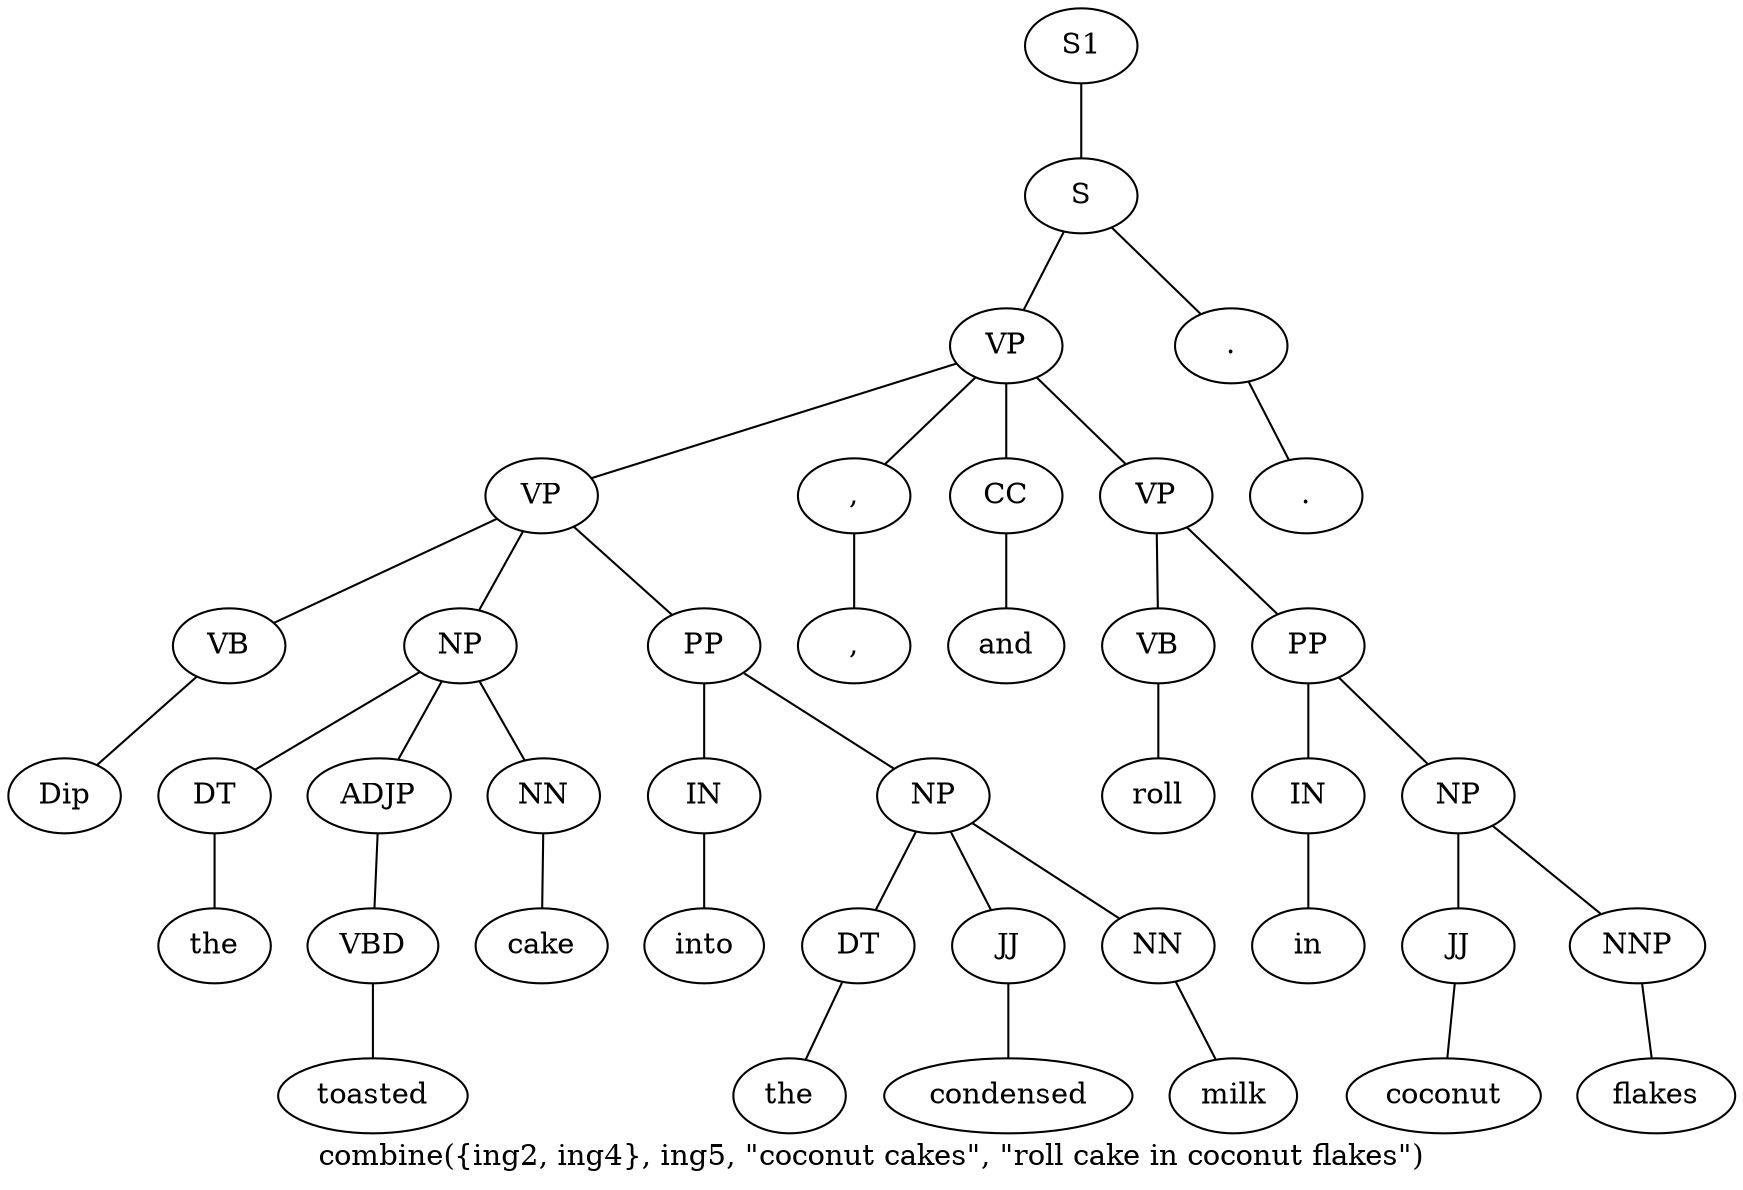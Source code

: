 graph SyntaxGraph {
	label = "combine({ing2, ing4}, ing5, \"coconut cakes\", \"roll cake in coconut flakes\")";
	Node0 [label="S1"];
	Node1 [label="S"];
	Node2 [label="VP"];
	Node3 [label="VP"];
	Node4 [label="VB"];
	Node5 [label="Dip"];
	Node6 [label="NP"];
	Node7 [label="DT"];
	Node8 [label="the"];
	Node9 [label="ADJP"];
	Node10 [label="VBD"];
	Node11 [label="toasted"];
	Node12 [label="NN"];
	Node13 [label="cake"];
	Node14 [label="PP"];
	Node15 [label="IN"];
	Node16 [label="into"];
	Node17 [label="NP"];
	Node18 [label="DT"];
	Node19 [label="the"];
	Node20 [label="JJ"];
	Node21 [label="condensed"];
	Node22 [label="NN"];
	Node23 [label="milk"];
	Node24 [label=","];
	Node25 [label=","];
	Node26 [label="CC"];
	Node27 [label="and"];
	Node28 [label="VP"];
	Node29 [label="VB"];
	Node30 [label="roll"];
	Node31 [label="PP"];
	Node32 [label="IN"];
	Node33 [label="in"];
	Node34 [label="NP"];
	Node35 [label="JJ"];
	Node36 [label="coconut"];
	Node37 [label="NNP"];
	Node38 [label="flakes"];
	Node39 [label="."];
	Node40 [label="."];

	Node0 -- Node1;
	Node1 -- Node2;
	Node1 -- Node39;
	Node2 -- Node3;
	Node2 -- Node24;
	Node2 -- Node26;
	Node2 -- Node28;
	Node3 -- Node4;
	Node3 -- Node6;
	Node3 -- Node14;
	Node4 -- Node5;
	Node6 -- Node7;
	Node6 -- Node9;
	Node6 -- Node12;
	Node7 -- Node8;
	Node9 -- Node10;
	Node10 -- Node11;
	Node12 -- Node13;
	Node14 -- Node15;
	Node14 -- Node17;
	Node15 -- Node16;
	Node17 -- Node18;
	Node17 -- Node20;
	Node17 -- Node22;
	Node18 -- Node19;
	Node20 -- Node21;
	Node22 -- Node23;
	Node24 -- Node25;
	Node26 -- Node27;
	Node28 -- Node29;
	Node28 -- Node31;
	Node29 -- Node30;
	Node31 -- Node32;
	Node31 -- Node34;
	Node32 -- Node33;
	Node34 -- Node35;
	Node34 -- Node37;
	Node35 -- Node36;
	Node37 -- Node38;
	Node39 -- Node40;
}